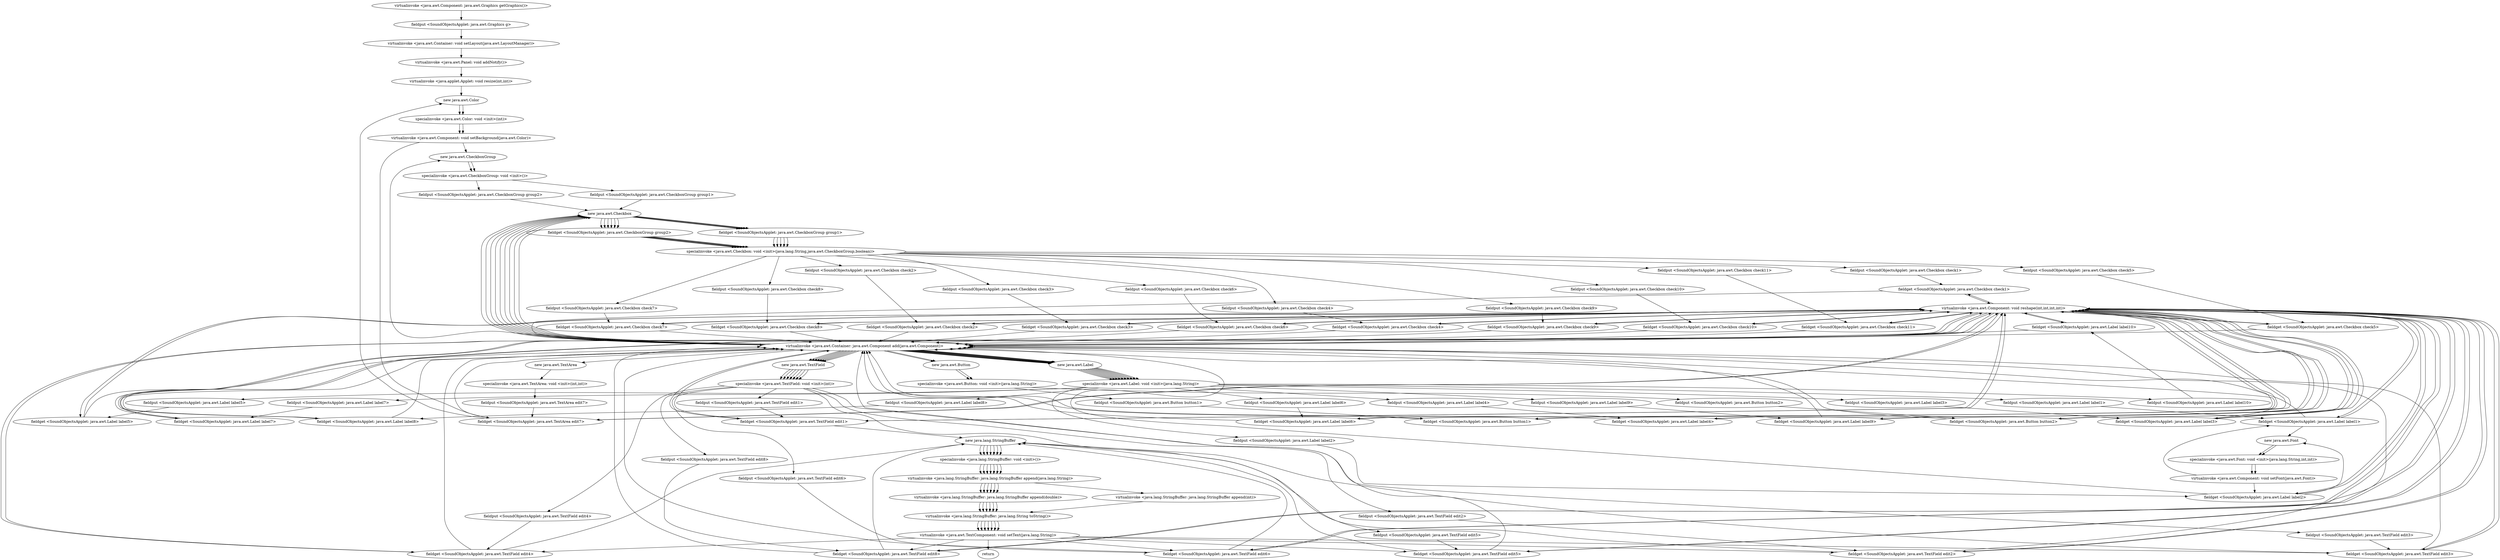 digraph "" {
"virtualinvoke <java.awt.Component: java.awt.Graphics getGraphics()>";
 "virtualinvoke <java.awt.Component: java.awt.Graphics getGraphics()>"->"fieldput <SoundObjectsApplet: java.awt.Graphics g>";
 "fieldput <SoundObjectsApplet: java.awt.Graphics g>"->"virtualinvoke <java.awt.Container: void setLayout(java.awt.LayoutManager)>";
 "virtualinvoke <java.awt.Container: void setLayout(java.awt.LayoutManager)>"->"virtualinvoke <java.awt.Panel: void addNotify()>";
 "virtualinvoke <java.awt.Panel: void addNotify()>"->"virtualinvoke <java.applet.Applet: void resize(int,int)>";
 "virtualinvoke <java.applet.Applet: void resize(int,int)>"->"new java.awt.Color";
 "new java.awt.Color"->"specialinvoke <java.awt.Color: void <init>(int)>";
 "specialinvoke <java.awt.Color: void <init>(int)>"->"virtualinvoke <java.awt.Component: void setBackground(java.awt.Color)>";
 "virtualinvoke <java.awt.Component: void setBackground(java.awt.Color)>"->"new java.awt.CheckboxGroup";
 "new java.awt.CheckboxGroup"->"specialinvoke <java.awt.CheckboxGroup: void <init>()>";
 "specialinvoke <java.awt.CheckboxGroup: void <init>()>"->"fieldput <SoundObjectsApplet: java.awt.CheckboxGroup group1>";
 "fieldput <SoundObjectsApplet: java.awt.CheckboxGroup group1>"->"new java.awt.Checkbox";
 "new java.awt.Checkbox"->"fieldget <SoundObjectsApplet: java.awt.CheckboxGroup group1>";
 "fieldget <SoundObjectsApplet: java.awt.CheckboxGroup group1>"->"specialinvoke <java.awt.Checkbox: void <init>(java.lang.String,java.awt.CheckboxGroup,boolean)>";
 "specialinvoke <java.awt.Checkbox: void <init>(java.lang.String,java.awt.CheckboxGroup,boolean)>"->"fieldput <SoundObjectsApplet: java.awt.Checkbox check1>";
 "fieldput <SoundObjectsApplet: java.awt.Checkbox check1>"->"fieldget <SoundObjectsApplet: java.awt.Checkbox check1>";
 "fieldget <SoundObjectsApplet: java.awt.Checkbox check1>"->"virtualinvoke <java.awt.Component: void reshape(int,int,int,int)>";
 "virtualinvoke <java.awt.Component: void reshape(int,int,int,int)>"->"fieldget <SoundObjectsApplet: java.awt.Checkbox check1>";
 "fieldget <SoundObjectsApplet: java.awt.Checkbox check1>"->"virtualinvoke <java.awt.Container: java.awt.Component add(java.awt.Component)>";
 "virtualinvoke <java.awt.Container: java.awt.Component add(java.awt.Component)>"->"new java.awt.Checkbox";
 "new java.awt.Checkbox"->"fieldget <SoundObjectsApplet: java.awt.CheckboxGroup group1>";
 "fieldget <SoundObjectsApplet: java.awt.CheckboxGroup group1>"->"specialinvoke <java.awt.Checkbox: void <init>(java.lang.String,java.awt.CheckboxGroup,boolean)>";
 "specialinvoke <java.awt.Checkbox: void <init>(java.lang.String,java.awt.CheckboxGroup,boolean)>"->"fieldput <SoundObjectsApplet: java.awt.Checkbox check2>";
 "fieldput <SoundObjectsApplet: java.awt.Checkbox check2>"->"fieldget <SoundObjectsApplet: java.awt.Checkbox check2>";
 "fieldget <SoundObjectsApplet: java.awt.Checkbox check2>"->"virtualinvoke <java.awt.Component: void reshape(int,int,int,int)>";
 "virtualinvoke <java.awt.Component: void reshape(int,int,int,int)>"->"fieldget <SoundObjectsApplet: java.awt.Checkbox check2>";
 "fieldget <SoundObjectsApplet: java.awt.Checkbox check2>"->"virtualinvoke <java.awt.Container: java.awt.Component add(java.awt.Component)>";
 "virtualinvoke <java.awt.Container: java.awt.Component add(java.awt.Component)>"->"new java.awt.Checkbox";
 "new java.awt.Checkbox"->"fieldget <SoundObjectsApplet: java.awt.CheckboxGroup group1>";
 "fieldget <SoundObjectsApplet: java.awt.CheckboxGroup group1>"->"specialinvoke <java.awt.Checkbox: void <init>(java.lang.String,java.awt.CheckboxGroup,boolean)>";
 "specialinvoke <java.awt.Checkbox: void <init>(java.lang.String,java.awt.CheckboxGroup,boolean)>"->"fieldput <SoundObjectsApplet: java.awt.Checkbox check3>";
 "fieldput <SoundObjectsApplet: java.awt.Checkbox check3>"->"fieldget <SoundObjectsApplet: java.awt.Checkbox check3>";
 "fieldget <SoundObjectsApplet: java.awt.Checkbox check3>"->"virtualinvoke <java.awt.Component: void reshape(int,int,int,int)>";
 "virtualinvoke <java.awt.Component: void reshape(int,int,int,int)>"->"fieldget <SoundObjectsApplet: java.awt.Checkbox check3>";
 "fieldget <SoundObjectsApplet: java.awt.Checkbox check3>"->"virtualinvoke <java.awt.Container: java.awt.Component add(java.awt.Component)>";
 "virtualinvoke <java.awt.Container: java.awt.Component add(java.awt.Component)>"->"new java.awt.Checkbox";
 "new java.awt.Checkbox"->"fieldget <SoundObjectsApplet: java.awt.CheckboxGroup group1>";
 "fieldget <SoundObjectsApplet: java.awt.CheckboxGroup group1>"->"specialinvoke <java.awt.Checkbox: void <init>(java.lang.String,java.awt.CheckboxGroup,boolean)>";
 "specialinvoke <java.awt.Checkbox: void <init>(java.lang.String,java.awt.CheckboxGroup,boolean)>"->"fieldput <SoundObjectsApplet: java.awt.Checkbox check4>";
 "fieldput <SoundObjectsApplet: java.awt.Checkbox check4>"->"fieldget <SoundObjectsApplet: java.awt.Checkbox check4>";
 "fieldget <SoundObjectsApplet: java.awt.Checkbox check4>"->"virtualinvoke <java.awt.Component: void reshape(int,int,int,int)>";
 "virtualinvoke <java.awt.Component: void reshape(int,int,int,int)>"->"fieldget <SoundObjectsApplet: java.awt.Checkbox check4>";
 "fieldget <SoundObjectsApplet: java.awt.Checkbox check4>"->"virtualinvoke <java.awt.Container: java.awt.Component add(java.awt.Component)>";
 "virtualinvoke <java.awt.Container: java.awt.Component add(java.awt.Component)>"->"new java.awt.Label";
 "new java.awt.Label"->"specialinvoke <java.awt.Label: void <init>(java.lang.String)>";
 "specialinvoke <java.awt.Label: void <init>(java.lang.String)>"->"fieldput <SoundObjectsApplet: java.awt.Label label1>";
 "fieldput <SoundObjectsApplet: java.awt.Label label1>"->"fieldget <SoundObjectsApplet: java.awt.Label label1>";
 "fieldget <SoundObjectsApplet: java.awt.Label label1>"->"virtualinvoke <java.awt.Component: void reshape(int,int,int,int)>";
 "virtualinvoke <java.awt.Component: void reshape(int,int,int,int)>"->"fieldget <SoundObjectsApplet: java.awt.Label label1>";
 "fieldget <SoundObjectsApplet: java.awt.Label label1>"->"new java.awt.Font";
 "new java.awt.Font"->"specialinvoke <java.awt.Font: void <init>(java.lang.String,int,int)>";
 "specialinvoke <java.awt.Font: void <init>(java.lang.String,int,int)>"->"virtualinvoke <java.awt.Component: void setFont(java.awt.Font)>";
 "virtualinvoke <java.awt.Component: void setFont(java.awt.Font)>"->"fieldget <SoundObjectsApplet: java.awt.Label label1>";
 "fieldget <SoundObjectsApplet: java.awt.Label label1>"->"virtualinvoke <java.awt.Container: java.awt.Component add(java.awt.Component)>";
 "virtualinvoke <java.awt.Container: java.awt.Component add(java.awt.Component)>"->"new java.awt.CheckboxGroup";
 "new java.awt.CheckboxGroup"->"specialinvoke <java.awt.CheckboxGroup: void <init>()>";
 "specialinvoke <java.awt.CheckboxGroup: void <init>()>"->"fieldput <SoundObjectsApplet: java.awt.CheckboxGroup group2>";
 "fieldput <SoundObjectsApplet: java.awt.CheckboxGroup group2>"->"new java.awt.Checkbox";
 "new java.awt.Checkbox"->"fieldget <SoundObjectsApplet: java.awt.CheckboxGroup group2>";
 "fieldget <SoundObjectsApplet: java.awt.CheckboxGroup group2>"->"specialinvoke <java.awt.Checkbox: void <init>(java.lang.String,java.awt.CheckboxGroup,boolean)>";
 "specialinvoke <java.awt.Checkbox: void <init>(java.lang.String,java.awt.CheckboxGroup,boolean)>"->"fieldput <SoundObjectsApplet: java.awt.Checkbox check6>";
 "fieldput <SoundObjectsApplet: java.awt.Checkbox check6>"->"fieldget <SoundObjectsApplet: java.awt.Checkbox check6>";
 "fieldget <SoundObjectsApplet: java.awt.Checkbox check6>"->"virtualinvoke <java.awt.Component: void reshape(int,int,int,int)>";
 "virtualinvoke <java.awt.Component: void reshape(int,int,int,int)>"->"fieldget <SoundObjectsApplet: java.awt.Checkbox check6>";
 "fieldget <SoundObjectsApplet: java.awt.Checkbox check6>"->"virtualinvoke <java.awt.Container: java.awt.Component add(java.awt.Component)>";
 "virtualinvoke <java.awt.Container: java.awt.Component add(java.awt.Component)>"->"new java.awt.Checkbox";
 "new java.awt.Checkbox"->"fieldget <SoundObjectsApplet: java.awt.CheckboxGroup group2>";
 "fieldget <SoundObjectsApplet: java.awt.CheckboxGroup group2>"->"specialinvoke <java.awt.Checkbox: void <init>(java.lang.String,java.awt.CheckboxGroup,boolean)>";
 "specialinvoke <java.awt.Checkbox: void <init>(java.lang.String,java.awt.CheckboxGroup,boolean)>"->"fieldput <SoundObjectsApplet: java.awt.Checkbox check7>";
 "fieldput <SoundObjectsApplet: java.awt.Checkbox check7>"->"fieldget <SoundObjectsApplet: java.awt.Checkbox check7>";
 "fieldget <SoundObjectsApplet: java.awt.Checkbox check7>"->"virtualinvoke <java.awt.Component: void reshape(int,int,int,int)>";
 "virtualinvoke <java.awt.Component: void reshape(int,int,int,int)>"->"fieldget <SoundObjectsApplet: java.awt.Checkbox check7>";
 "fieldget <SoundObjectsApplet: java.awt.Checkbox check7>"->"virtualinvoke <java.awt.Container: java.awt.Component add(java.awt.Component)>";
 "virtualinvoke <java.awt.Container: java.awt.Component add(java.awt.Component)>"->"new java.awt.Label";
 "new java.awt.Label"->"specialinvoke <java.awt.Label: void <init>(java.lang.String)>";
 "specialinvoke <java.awt.Label: void <init>(java.lang.String)>"->"fieldput <SoundObjectsApplet: java.awt.Label label2>";
 "fieldput <SoundObjectsApplet: java.awt.Label label2>"->"fieldget <SoundObjectsApplet: java.awt.Label label2>";
 "fieldget <SoundObjectsApplet: java.awt.Label label2>"->"virtualinvoke <java.awt.Component: void reshape(int,int,int,int)>";
 "virtualinvoke <java.awt.Component: void reshape(int,int,int,int)>"->"fieldget <SoundObjectsApplet: java.awt.Label label2>";
 "fieldget <SoundObjectsApplet: java.awt.Label label2>"->"new java.awt.Font";
 "new java.awt.Font"->"specialinvoke <java.awt.Font: void <init>(java.lang.String,int,int)>";
 "specialinvoke <java.awt.Font: void <init>(java.lang.String,int,int)>"->"virtualinvoke <java.awt.Component: void setFont(java.awt.Font)>";
 "virtualinvoke <java.awt.Component: void setFont(java.awt.Font)>"->"fieldget <SoundObjectsApplet: java.awt.Label label2>";
 "fieldget <SoundObjectsApplet: java.awt.Label label2>"->"virtualinvoke <java.awt.Container: java.awt.Component add(java.awt.Component)>";
 "virtualinvoke <java.awt.Container: java.awt.Component add(java.awt.Component)>"->"new java.awt.Button";
 "new java.awt.Button"->"specialinvoke <java.awt.Button: void <init>(java.lang.String)>";
 "specialinvoke <java.awt.Button: void <init>(java.lang.String)>"->"fieldput <SoundObjectsApplet: java.awt.Button button1>";
 "fieldput <SoundObjectsApplet: java.awt.Button button1>"->"fieldget <SoundObjectsApplet: java.awt.Button button1>";
 "fieldget <SoundObjectsApplet: java.awt.Button button1>"->"virtualinvoke <java.awt.Component: void reshape(int,int,int,int)>";
 "virtualinvoke <java.awt.Component: void reshape(int,int,int,int)>"->"fieldget <SoundObjectsApplet: java.awt.Button button1>";
 "fieldget <SoundObjectsApplet: java.awt.Button button1>"->"virtualinvoke <java.awt.Container: java.awt.Component add(java.awt.Component)>";
 "virtualinvoke <java.awt.Container: java.awt.Component add(java.awt.Component)>"->"new java.awt.Button";
 "new java.awt.Button"->"specialinvoke <java.awt.Button: void <init>(java.lang.String)>";
 "specialinvoke <java.awt.Button: void <init>(java.lang.String)>"->"fieldput <SoundObjectsApplet: java.awt.Button button2>";
 "fieldput <SoundObjectsApplet: java.awt.Button button2>"->"fieldget <SoundObjectsApplet: java.awt.Button button2>";
 "fieldget <SoundObjectsApplet: java.awt.Button button2>"->"virtualinvoke <java.awt.Component: void reshape(int,int,int,int)>";
 "virtualinvoke <java.awt.Component: void reshape(int,int,int,int)>"->"fieldget <SoundObjectsApplet: java.awt.Button button2>";
 "fieldget <SoundObjectsApplet: java.awt.Button button2>"->"virtualinvoke <java.awt.Container: java.awt.Component add(java.awt.Component)>";
 "virtualinvoke <java.awt.Container: java.awt.Component add(java.awt.Component)>"->"new java.awt.TextField";
 "new java.awt.TextField"->"specialinvoke <java.awt.TextField: void <init>(int)>";
 "specialinvoke <java.awt.TextField: void <init>(int)>"->"fieldput <SoundObjectsApplet: java.awt.TextField edit2>";
 "fieldput <SoundObjectsApplet: java.awt.TextField edit2>"->"fieldget <SoundObjectsApplet: java.awt.TextField edit2>";
 "fieldget <SoundObjectsApplet: java.awt.TextField edit2>"->"virtualinvoke <java.awt.Component: void reshape(int,int,int,int)>";
 "virtualinvoke <java.awt.Component: void reshape(int,int,int,int)>"->"fieldget <SoundObjectsApplet: java.awt.TextField edit2>";
 "fieldget <SoundObjectsApplet: java.awt.TextField edit2>"->"virtualinvoke <java.awt.Container: java.awt.Component add(java.awt.Component)>";
 "virtualinvoke <java.awt.Container: java.awt.Component add(java.awt.Component)>"->"new java.awt.TextField";
 "new java.awt.TextField"->"specialinvoke <java.awt.TextField: void <init>(int)>";
 "specialinvoke <java.awt.TextField: void <init>(int)>"->"fieldput <SoundObjectsApplet: java.awt.TextField edit3>";
 "fieldput <SoundObjectsApplet: java.awt.TextField edit3>"->"fieldget <SoundObjectsApplet: java.awt.TextField edit3>";
 "fieldget <SoundObjectsApplet: java.awt.TextField edit3>"->"virtualinvoke <java.awt.Component: void reshape(int,int,int,int)>";
 "virtualinvoke <java.awt.Component: void reshape(int,int,int,int)>"->"fieldget <SoundObjectsApplet: java.awt.TextField edit3>";
 "fieldget <SoundObjectsApplet: java.awt.TextField edit3>"->"virtualinvoke <java.awt.Container: java.awt.Component add(java.awt.Component)>";
 "virtualinvoke <java.awt.Container: java.awt.Component add(java.awt.Component)>"->"new java.awt.Label";
 "new java.awt.Label"->"specialinvoke <java.awt.Label: void <init>(java.lang.String)>";
 "specialinvoke <java.awt.Label: void <init>(java.lang.String)>"->"fieldput <SoundObjectsApplet: java.awt.Label label4>";
 "fieldput <SoundObjectsApplet: java.awt.Label label4>"->"fieldget <SoundObjectsApplet: java.awt.Label label4>";
 "fieldget <SoundObjectsApplet: java.awt.Label label4>"->"virtualinvoke <java.awt.Component: void reshape(int,int,int,int)>";
 "virtualinvoke <java.awt.Component: void reshape(int,int,int,int)>"->"fieldget <SoundObjectsApplet: java.awt.Label label4>";
 "fieldget <SoundObjectsApplet: java.awt.Label label4>"->"virtualinvoke <java.awt.Container: java.awt.Component add(java.awt.Component)>";
 "virtualinvoke <java.awt.Container: java.awt.Component add(java.awt.Component)>"->"new java.awt.Label";
 "new java.awt.Label"->"specialinvoke <java.awt.Label: void <init>(java.lang.String)>";
 "specialinvoke <java.awt.Label: void <init>(java.lang.String)>"->"fieldput <SoundObjectsApplet: java.awt.Label label5>";
 "fieldput <SoundObjectsApplet: java.awt.Label label5>"->"fieldget <SoundObjectsApplet: java.awt.Label label5>";
 "fieldget <SoundObjectsApplet: java.awt.Label label5>"->"virtualinvoke <java.awt.Component: void reshape(int,int,int,int)>";
 "virtualinvoke <java.awt.Component: void reshape(int,int,int,int)>"->"fieldget <SoundObjectsApplet: java.awt.Label label5>";
 "fieldget <SoundObjectsApplet: java.awt.Label label5>"->"virtualinvoke <java.awt.Container: java.awt.Component add(java.awt.Component)>";
 "virtualinvoke <java.awt.Container: java.awt.Component add(java.awt.Component)>"->"new java.awt.Label";
 "new java.awt.Label"->"specialinvoke <java.awt.Label: void <init>(java.lang.String)>";
 "specialinvoke <java.awt.Label: void <init>(java.lang.String)>"->"fieldput <SoundObjectsApplet: java.awt.Label label7>";
 "fieldput <SoundObjectsApplet: java.awt.Label label7>"->"fieldget <SoundObjectsApplet: java.awt.Label label7>";
 "fieldget <SoundObjectsApplet: java.awt.Label label7>"->"virtualinvoke <java.awt.Component: void reshape(int,int,int,int)>";
 "virtualinvoke <java.awt.Component: void reshape(int,int,int,int)>"->"fieldget <SoundObjectsApplet: java.awt.Label label7>";
 "fieldget <SoundObjectsApplet: java.awt.Label label7>"->"virtualinvoke <java.awt.Container: java.awt.Component add(java.awt.Component)>";
 "virtualinvoke <java.awt.Container: java.awt.Component add(java.awt.Component)>"->"new java.awt.Label";
 "new java.awt.Label"->"specialinvoke <java.awt.Label: void <init>(java.lang.String)>";
 "specialinvoke <java.awt.Label: void <init>(java.lang.String)>"->"fieldput <SoundObjectsApplet: java.awt.Label label8>";
 "fieldput <SoundObjectsApplet: java.awt.Label label8>"->"fieldget <SoundObjectsApplet: java.awt.Label label8>";
 "fieldget <SoundObjectsApplet: java.awt.Label label8>"->"virtualinvoke <java.awt.Component: void reshape(int,int,int,int)>";
 "virtualinvoke <java.awt.Component: void reshape(int,int,int,int)>"->"fieldget <SoundObjectsApplet: java.awt.Label label8>";
 "fieldget <SoundObjectsApplet: java.awt.Label label8>"->"virtualinvoke <java.awt.Container: java.awt.Component add(java.awt.Component)>";
 "virtualinvoke <java.awt.Container: java.awt.Component add(java.awt.Component)>"->"new java.awt.TextArea";
 "new java.awt.TextArea"->"specialinvoke <java.awt.TextArea: void <init>(int,int)>";
 "specialinvoke <java.awt.TextArea: void <init>(int,int)>"->"fieldput <SoundObjectsApplet: java.awt.TextArea edit7>";
 "fieldput <SoundObjectsApplet: java.awt.TextArea edit7>"->"fieldget <SoundObjectsApplet: java.awt.TextArea edit7>";
 "fieldget <SoundObjectsApplet: java.awt.TextArea edit7>"->"virtualinvoke <java.awt.Component: void reshape(int,int,int,int)>";
 "virtualinvoke <java.awt.Component: void reshape(int,int,int,int)>"->"fieldget <SoundObjectsApplet: java.awt.TextArea edit7>";
 "fieldget <SoundObjectsApplet: java.awt.TextArea edit7>"->"new java.awt.Color";
 "new java.awt.Color"->"specialinvoke <java.awt.Color: void <init>(int)>";
 "specialinvoke <java.awt.Color: void <init>(int)>"->"virtualinvoke <java.awt.Component: void setBackground(java.awt.Color)>";
 "virtualinvoke <java.awt.Component: void setBackground(java.awt.Color)>"->"fieldget <SoundObjectsApplet: java.awt.TextArea edit7>";
 "fieldget <SoundObjectsApplet: java.awt.TextArea edit7>"->"virtualinvoke <java.awt.Container: java.awt.Component add(java.awt.Component)>";
 "virtualinvoke <java.awt.Container: java.awt.Component add(java.awt.Component)>"->"new java.awt.Checkbox";
 "new java.awt.Checkbox"->"fieldget <SoundObjectsApplet: java.awt.CheckboxGroup group2>";
 "fieldget <SoundObjectsApplet: java.awt.CheckboxGroup group2>"->"specialinvoke <java.awt.Checkbox: void <init>(java.lang.String,java.awt.CheckboxGroup,boolean)>";
 "specialinvoke <java.awt.Checkbox: void <init>(java.lang.String,java.awt.CheckboxGroup,boolean)>"->"fieldput <SoundObjectsApplet: java.awt.Checkbox check8>";
 "fieldput <SoundObjectsApplet: java.awt.Checkbox check8>"->"fieldget <SoundObjectsApplet: java.awt.Checkbox check8>";
 "fieldget <SoundObjectsApplet: java.awt.Checkbox check8>"->"virtualinvoke <java.awt.Component: void reshape(int,int,int,int)>";
 "virtualinvoke <java.awt.Component: void reshape(int,int,int,int)>"->"fieldget <SoundObjectsApplet: java.awt.Checkbox check8>";
 "fieldget <SoundObjectsApplet: java.awt.Checkbox check8>"->"virtualinvoke <java.awt.Container: java.awt.Component add(java.awt.Component)>";
 "virtualinvoke <java.awt.Container: java.awt.Component add(java.awt.Component)>"->"new java.awt.Checkbox";
 "new java.awt.Checkbox"->"fieldget <SoundObjectsApplet: java.awt.CheckboxGroup group2>";
 "fieldget <SoundObjectsApplet: java.awt.CheckboxGroup group2>"->"specialinvoke <java.awt.Checkbox: void <init>(java.lang.String,java.awt.CheckboxGroup,boolean)>";
 "specialinvoke <java.awt.Checkbox: void <init>(java.lang.String,java.awt.CheckboxGroup,boolean)>"->"fieldput <SoundObjectsApplet: java.awt.Checkbox check9>";
 "fieldput <SoundObjectsApplet: java.awt.Checkbox check9>"->"fieldget <SoundObjectsApplet: java.awt.Checkbox check9>";
 "fieldget <SoundObjectsApplet: java.awt.Checkbox check9>"->"virtualinvoke <java.awt.Component: void reshape(int,int,int,int)>";
 "virtualinvoke <java.awt.Component: void reshape(int,int,int,int)>"->"fieldget <SoundObjectsApplet: java.awt.Checkbox check9>";
 "fieldget <SoundObjectsApplet: java.awt.Checkbox check9>"->"virtualinvoke <java.awt.Container: java.awt.Component add(java.awt.Component)>";
 "virtualinvoke <java.awt.Container: java.awt.Component add(java.awt.Component)>"->"new java.awt.Checkbox";
 "new java.awt.Checkbox"->"fieldget <SoundObjectsApplet: java.awt.CheckboxGroup group1>";
 "fieldget <SoundObjectsApplet: java.awt.CheckboxGroup group1>"->"specialinvoke <java.awt.Checkbox: void <init>(java.lang.String,java.awt.CheckboxGroup,boolean)>";
 "specialinvoke <java.awt.Checkbox: void <init>(java.lang.String,java.awt.CheckboxGroup,boolean)>"->"fieldput <SoundObjectsApplet: java.awt.Checkbox check10>";
 "fieldput <SoundObjectsApplet: java.awt.Checkbox check10>"->"fieldget <SoundObjectsApplet: java.awt.Checkbox check10>";
 "fieldget <SoundObjectsApplet: java.awt.Checkbox check10>"->"virtualinvoke <java.awt.Component: void reshape(int,int,int,int)>";
 "virtualinvoke <java.awt.Component: void reshape(int,int,int,int)>"->"fieldget <SoundObjectsApplet: java.awt.Checkbox check10>";
 "fieldget <SoundObjectsApplet: java.awt.Checkbox check10>"->"virtualinvoke <java.awt.Container: java.awt.Component add(java.awt.Component)>";
 "virtualinvoke <java.awt.Container: java.awt.Component add(java.awt.Component)>"->"new java.awt.Checkbox";
 "new java.awt.Checkbox"->"fieldget <SoundObjectsApplet: java.awt.CheckboxGroup group2>";
 "fieldget <SoundObjectsApplet: java.awt.CheckboxGroup group2>"->"specialinvoke <java.awt.Checkbox: void <init>(java.lang.String,java.awt.CheckboxGroup,boolean)>";
 "specialinvoke <java.awt.Checkbox: void <init>(java.lang.String,java.awt.CheckboxGroup,boolean)>"->"fieldput <SoundObjectsApplet: java.awt.Checkbox check11>";
 "fieldput <SoundObjectsApplet: java.awt.Checkbox check11>"->"fieldget <SoundObjectsApplet: java.awt.Checkbox check11>";
 "fieldget <SoundObjectsApplet: java.awt.Checkbox check11>"->"virtualinvoke <java.awt.Component: void reshape(int,int,int,int)>";
 "virtualinvoke <java.awt.Component: void reshape(int,int,int,int)>"->"fieldget <SoundObjectsApplet: java.awt.Checkbox check11>";
 "fieldget <SoundObjectsApplet: java.awt.Checkbox check11>"->"virtualinvoke <java.awt.Container: java.awt.Component add(java.awt.Component)>";
 "virtualinvoke <java.awt.Container: java.awt.Component add(java.awt.Component)>"->"new java.awt.Checkbox";
 "new java.awt.Checkbox"->"fieldget <SoundObjectsApplet: java.awt.CheckboxGroup group2>";
 "fieldget <SoundObjectsApplet: java.awt.CheckboxGroup group2>"->"specialinvoke <java.awt.Checkbox: void <init>(java.lang.String,java.awt.CheckboxGroup,boolean)>";
 "specialinvoke <java.awt.Checkbox: void <init>(java.lang.String,java.awt.CheckboxGroup,boolean)>"->"fieldput <SoundObjectsApplet: java.awt.Checkbox check5>";
 "fieldput <SoundObjectsApplet: java.awt.Checkbox check5>"->"fieldget <SoundObjectsApplet: java.awt.Checkbox check5>";
 "fieldget <SoundObjectsApplet: java.awt.Checkbox check5>"->"virtualinvoke <java.awt.Component: void reshape(int,int,int,int)>";
 "virtualinvoke <java.awt.Component: void reshape(int,int,int,int)>"->"fieldget <SoundObjectsApplet: java.awt.Checkbox check5>";
 "fieldget <SoundObjectsApplet: java.awt.Checkbox check5>"->"virtualinvoke <java.awt.Container: java.awt.Component add(java.awt.Component)>";
 "virtualinvoke <java.awt.Container: java.awt.Component add(java.awt.Component)>"->"new java.awt.TextField";
 "new java.awt.TextField"->"specialinvoke <java.awt.TextField: void <init>(int)>";
 "specialinvoke <java.awt.TextField: void <init>(int)>"->"fieldput <SoundObjectsApplet: java.awt.TextField edit8>";
 "fieldput <SoundObjectsApplet: java.awt.TextField edit8>"->"fieldget <SoundObjectsApplet: java.awt.TextField edit8>";
 "fieldget <SoundObjectsApplet: java.awt.TextField edit8>"->"virtualinvoke <java.awt.Component: void reshape(int,int,int,int)>";
 "virtualinvoke <java.awt.Component: void reshape(int,int,int,int)>"->"fieldget <SoundObjectsApplet: java.awt.TextField edit8>";
 "fieldget <SoundObjectsApplet: java.awt.TextField edit8>"->"virtualinvoke <java.awt.Container: java.awt.Component add(java.awt.Component)>";
 "virtualinvoke <java.awt.Container: java.awt.Component add(java.awt.Component)>"->"new java.awt.TextField";
 "new java.awt.TextField"->"specialinvoke <java.awt.TextField: void <init>(int)>";
 "specialinvoke <java.awt.TextField: void <init>(int)>"->"fieldput <SoundObjectsApplet: java.awt.TextField edit6>";
 "fieldput <SoundObjectsApplet: java.awt.TextField edit6>"->"fieldget <SoundObjectsApplet: java.awt.TextField edit6>";
 "fieldget <SoundObjectsApplet: java.awt.TextField edit6>"->"virtualinvoke <java.awt.Component: void reshape(int,int,int,int)>";
 "virtualinvoke <java.awt.Component: void reshape(int,int,int,int)>"->"fieldget <SoundObjectsApplet: java.awt.TextField edit6>";
 "fieldget <SoundObjectsApplet: java.awt.TextField edit6>"->"virtualinvoke <java.awt.Container: java.awt.Component add(java.awt.Component)>";
 "virtualinvoke <java.awt.Container: java.awt.Component add(java.awt.Component)>"->"new java.awt.Label";
 "new java.awt.Label"->"specialinvoke <java.awt.Label: void <init>(java.lang.String)>";
 "specialinvoke <java.awt.Label: void <init>(java.lang.String)>"->"fieldput <SoundObjectsApplet: java.awt.Label label3>";
 "fieldput <SoundObjectsApplet: java.awt.Label label3>"->"fieldget <SoundObjectsApplet: java.awt.Label label3>";
 "fieldget <SoundObjectsApplet: java.awt.Label label3>"->"virtualinvoke <java.awt.Component: void reshape(int,int,int,int)>";
 "virtualinvoke <java.awt.Component: void reshape(int,int,int,int)>"->"fieldget <SoundObjectsApplet: java.awt.Label label3>";
 "fieldget <SoundObjectsApplet: java.awt.Label label3>"->"virtualinvoke <java.awt.Container: java.awt.Component add(java.awt.Component)>";
 "virtualinvoke <java.awt.Container: java.awt.Component add(java.awt.Component)>"->"new java.awt.TextField";
 "new java.awt.TextField"->"specialinvoke <java.awt.TextField: void <init>(int)>";
 "specialinvoke <java.awt.TextField: void <init>(int)>"->"fieldput <SoundObjectsApplet: java.awt.TextField edit1>";
 "fieldput <SoundObjectsApplet: java.awt.TextField edit1>"->"fieldget <SoundObjectsApplet: java.awt.TextField edit1>";
 "fieldget <SoundObjectsApplet: java.awt.TextField edit1>"->"virtualinvoke <java.awt.Component: void reshape(int,int,int,int)>";
 "virtualinvoke <java.awt.Component: void reshape(int,int,int,int)>"->"fieldget <SoundObjectsApplet: java.awt.TextField edit1>";
 "fieldget <SoundObjectsApplet: java.awt.TextField edit1>"->"virtualinvoke <java.awt.Container: java.awt.Component add(java.awt.Component)>";
 "virtualinvoke <java.awt.Container: java.awt.Component add(java.awt.Component)>"->"new java.awt.TextField";
 "new java.awt.TextField"->"specialinvoke <java.awt.TextField: void <init>(int)>";
 "specialinvoke <java.awt.TextField: void <init>(int)>"->"fieldput <SoundObjectsApplet: java.awt.TextField edit4>";
 "fieldput <SoundObjectsApplet: java.awt.TextField edit4>"->"fieldget <SoundObjectsApplet: java.awt.TextField edit4>";
 "fieldget <SoundObjectsApplet: java.awt.TextField edit4>"->"virtualinvoke <java.awt.Component: void reshape(int,int,int,int)>";
 "virtualinvoke <java.awt.Component: void reshape(int,int,int,int)>"->"fieldget <SoundObjectsApplet: java.awt.TextField edit4>";
 "fieldget <SoundObjectsApplet: java.awt.TextField edit4>"->"virtualinvoke <java.awt.Container: java.awt.Component add(java.awt.Component)>";
 "virtualinvoke <java.awt.Container: java.awt.Component add(java.awt.Component)>"->"new java.awt.Label";
 "new java.awt.Label"->"specialinvoke <java.awt.Label: void <init>(java.lang.String)>";
 "specialinvoke <java.awt.Label: void <init>(java.lang.String)>"->"fieldput <SoundObjectsApplet: java.awt.Label label6>";
 "fieldput <SoundObjectsApplet: java.awt.Label label6>"->"fieldget <SoundObjectsApplet: java.awt.Label label6>";
 "fieldget <SoundObjectsApplet: java.awt.Label label6>"->"virtualinvoke <java.awt.Component: void reshape(int,int,int,int)>";
 "virtualinvoke <java.awt.Component: void reshape(int,int,int,int)>"->"fieldget <SoundObjectsApplet: java.awt.Label label6>";
 "fieldget <SoundObjectsApplet: java.awt.Label label6>"->"virtualinvoke <java.awt.Container: java.awt.Component add(java.awt.Component)>";
 "virtualinvoke <java.awt.Container: java.awt.Component add(java.awt.Component)>"->"new java.awt.TextField";
 "new java.awt.TextField"->"specialinvoke <java.awt.TextField: void <init>(int)>";
 "specialinvoke <java.awt.TextField: void <init>(int)>"->"fieldput <SoundObjectsApplet: java.awt.TextField edit5>";
 "fieldput <SoundObjectsApplet: java.awt.TextField edit5>"->"fieldget <SoundObjectsApplet: java.awt.TextField edit5>";
 "fieldget <SoundObjectsApplet: java.awt.TextField edit5>"->"virtualinvoke <java.awt.Component: void reshape(int,int,int,int)>";
 "virtualinvoke <java.awt.Component: void reshape(int,int,int,int)>"->"fieldget <SoundObjectsApplet: java.awt.TextField edit5>";
 "fieldget <SoundObjectsApplet: java.awt.TextField edit5>"->"virtualinvoke <java.awt.Container: java.awt.Component add(java.awt.Component)>";
 "virtualinvoke <java.awt.Container: java.awt.Component add(java.awt.Component)>"->"new java.awt.Label";
 "new java.awt.Label"->"specialinvoke <java.awt.Label: void <init>(java.lang.String)>";
 "specialinvoke <java.awt.Label: void <init>(java.lang.String)>"->"fieldput <SoundObjectsApplet: java.awt.Label label9>";
 "fieldput <SoundObjectsApplet: java.awt.Label label9>"->"fieldget <SoundObjectsApplet: java.awt.Label label9>";
 "fieldget <SoundObjectsApplet: java.awt.Label label9>"->"virtualinvoke <java.awt.Component: void reshape(int,int,int,int)>";
 "virtualinvoke <java.awt.Component: void reshape(int,int,int,int)>"->"fieldget <SoundObjectsApplet: java.awt.Label label9>";
 "fieldget <SoundObjectsApplet: java.awt.Label label9>"->"virtualinvoke <java.awt.Container: java.awt.Component add(java.awt.Component)>";
 "virtualinvoke <java.awt.Container: java.awt.Component add(java.awt.Component)>"->"virtualinvoke <java.awt.Container: java.awt.Component add(java.awt.Component)>";
 "virtualinvoke <java.awt.Container: java.awt.Component add(java.awt.Component)>"->"new java.awt.Label";
 "new java.awt.Label"->"specialinvoke <java.awt.Label: void <init>(java.lang.String)>";
 "specialinvoke <java.awt.Label: void <init>(java.lang.String)>"->"fieldput <SoundObjectsApplet: java.awt.Label label10>";
 "fieldput <SoundObjectsApplet: java.awt.Label label10>"->"fieldget <SoundObjectsApplet: java.awt.Label label10>";
 "fieldget <SoundObjectsApplet: java.awt.Label label10>"->"virtualinvoke <java.awt.Component: void reshape(int,int,int,int)>";
 "virtualinvoke <java.awt.Component: void reshape(int,int,int,int)>"->"fieldget <SoundObjectsApplet: java.awt.Label label10>";
 "fieldget <SoundObjectsApplet: java.awt.Label label10>"->"virtualinvoke <java.awt.Container: java.awt.Component add(java.awt.Component)>";
 "virtualinvoke <java.awt.Container: java.awt.Component add(java.awt.Component)>"->"fieldget <SoundObjectsApplet: java.awt.TextField edit1>";
 "fieldget <SoundObjectsApplet: java.awt.TextField edit1>"->"new java.lang.StringBuffer";
 "new java.lang.StringBuffer"->"specialinvoke <java.lang.StringBuffer: void <init>()>";
 "specialinvoke <java.lang.StringBuffer: void <init>()>"->"virtualinvoke <java.lang.StringBuffer: java.lang.StringBuffer append(java.lang.String)>";
 "virtualinvoke <java.lang.StringBuffer: java.lang.StringBuffer append(java.lang.String)>"->"virtualinvoke <java.lang.StringBuffer: java.lang.StringBuffer append(double)>";
 "virtualinvoke <java.lang.StringBuffer: java.lang.StringBuffer append(double)>"->"virtualinvoke <java.lang.StringBuffer: java.lang.String toString()>";
 "virtualinvoke <java.lang.StringBuffer: java.lang.String toString()>"->"virtualinvoke <java.awt.TextComponent: void setText(java.lang.String)>";
 "virtualinvoke <java.awt.TextComponent: void setText(java.lang.String)>"->"fieldget <SoundObjectsApplet: java.awt.TextField edit2>";
 "fieldget <SoundObjectsApplet: java.awt.TextField edit2>"->"new java.lang.StringBuffer";
 "new java.lang.StringBuffer"->"specialinvoke <java.lang.StringBuffer: void <init>()>";
 "specialinvoke <java.lang.StringBuffer: void <init>()>"->"virtualinvoke <java.lang.StringBuffer: java.lang.StringBuffer append(java.lang.String)>";
 "virtualinvoke <java.lang.StringBuffer: java.lang.StringBuffer append(java.lang.String)>"->"virtualinvoke <java.lang.StringBuffer: java.lang.StringBuffer append(double)>";
 "virtualinvoke <java.lang.StringBuffer: java.lang.StringBuffer append(double)>"->"virtualinvoke <java.lang.StringBuffer: java.lang.String toString()>";
 "virtualinvoke <java.lang.StringBuffer: java.lang.String toString()>"->"virtualinvoke <java.awt.TextComponent: void setText(java.lang.String)>";
 "virtualinvoke <java.awt.TextComponent: void setText(java.lang.String)>"->"fieldget <SoundObjectsApplet: java.awt.TextField edit3>";
 "fieldget <SoundObjectsApplet: java.awt.TextField edit3>"->"new java.lang.StringBuffer";
 "new java.lang.StringBuffer"->"specialinvoke <java.lang.StringBuffer: void <init>()>";
 "specialinvoke <java.lang.StringBuffer: void <init>()>"->"virtualinvoke <java.lang.StringBuffer: java.lang.StringBuffer append(java.lang.String)>";
 "virtualinvoke <java.lang.StringBuffer: java.lang.StringBuffer append(java.lang.String)>"->"virtualinvoke <java.lang.StringBuffer: java.lang.StringBuffer append(int)>";
 "virtualinvoke <java.lang.StringBuffer: java.lang.StringBuffer append(int)>"->"virtualinvoke <java.lang.StringBuffer: java.lang.String toString()>";
 "virtualinvoke <java.lang.StringBuffer: java.lang.String toString()>"->"virtualinvoke <java.awt.TextComponent: void setText(java.lang.String)>";
 "virtualinvoke <java.awt.TextComponent: void setText(java.lang.String)>"->"fieldget <SoundObjectsApplet: java.awt.TextField edit4>";
 "fieldget <SoundObjectsApplet: java.awt.TextField edit4>"->"new java.lang.StringBuffer";
 "new java.lang.StringBuffer"->"specialinvoke <java.lang.StringBuffer: void <init>()>";
 "specialinvoke <java.lang.StringBuffer: void <init>()>"->"virtualinvoke <java.lang.StringBuffer: java.lang.StringBuffer append(java.lang.String)>";
 "virtualinvoke <java.lang.StringBuffer: java.lang.StringBuffer append(java.lang.String)>"->"virtualinvoke <java.lang.StringBuffer: java.lang.StringBuffer append(double)>";
 "virtualinvoke <java.lang.StringBuffer: java.lang.StringBuffer append(double)>"->"virtualinvoke <java.lang.StringBuffer: java.lang.String toString()>";
 "virtualinvoke <java.lang.StringBuffer: java.lang.String toString()>"->"virtualinvoke <java.awt.TextComponent: void setText(java.lang.String)>";
 "virtualinvoke <java.awt.TextComponent: void setText(java.lang.String)>"->"fieldget <SoundObjectsApplet: java.awt.TextField edit5>";
 "fieldget <SoundObjectsApplet: java.awt.TextField edit5>"->"new java.lang.StringBuffer";
 "new java.lang.StringBuffer"->"specialinvoke <java.lang.StringBuffer: void <init>()>";
 "specialinvoke <java.lang.StringBuffer: void <init>()>"->"virtualinvoke <java.lang.StringBuffer: java.lang.StringBuffer append(java.lang.String)>";
 "virtualinvoke <java.lang.StringBuffer: java.lang.StringBuffer append(java.lang.String)>"->"virtualinvoke <java.lang.StringBuffer: java.lang.StringBuffer append(double)>";
 "virtualinvoke <java.lang.StringBuffer: java.lang.StringBuffer append(double)>"->"virtualinvoke <java.lang.StringBuffer: java.lang.String toString()>";
 "virtualinvoke <java.lang.StringBuffer: java.lang.String toString()>"->"virtualinvoke <java.awt.TextComponent: void setText(java.lang.String)>";
 "virtualinvoke <java.awt.TextComponent: void setText(java.lang.String)>"->"fieldget <SoundObjectsApplet: java.awt.TextField edit6>";
 "fieldget <SoundObjectsApplet: java.awt.TextField edit6>"->"new java.lang.StringBuffer";
 "new java.lang.StringBuffer"->"specialinvoke <java.lang.StringBuffer: void <init>()>";
 "specialinvoke <java.lang.StringBuffer: void <init>()>"->"virtualinvoke <java.lang.StringBuffer: java.lang.StringBuffer append(java.lang.String)>";
 "virtualinvoke <java.lang.StringBuffer: java.lang.StringBuffer append(java.lang.String)>"->"virtualinvoke <java.lang.StringBuffer: java.lang.StringBuffer append(double)>";
 "virtualinvoke <java.lang.StringBuffer: java.lang.StringBuffer append(double)>"->"virtualinvoke <java.lang.StringBuffer: java.lang.String toString()>";
 "virtualinvoke <java.lang.StringBuffer: java.lang.String toString()>"->"virtualinvoke <java.awt.TextComponent: void setText(java.lang.String)>";
 "virtualinvoke <java.awt.TextComponent: void setText(java.lang.String)>"->"fieldget <SoundObjectsApplet: java.awt.TextField edit8>";
 "fieldget <SoundObjectsApplet: java.awt.TextField edit8>"->"new java.lang.StringBuffer";
 "new java.lang.StringBuffer"->"specialinvoke <java.lang.StringBuffer: void <init>()>";
 "specialinvoke <java.lang.StringBuffer: void <init>()>"->"virtualinvoke <java.lang.StringBuffer: java.lang.StringBuffer append(java.lang.String)>";
 "virtualinvoke <java.lang.StringBuffer: java.lang.StringBuffer append(java.lang.String)>"->"virtualinvoke <java.lang.StringBuffer: java.lang.StringBuffer append(double)>";
 "virtualinvoke <java.lang.StringBuffer: java.lang.StringBuffer append(double)>"->"virtualinvoke <java.lang.StringBuffer: java.lang.String toString()>";
 "virtualinvoke <java.lang.StringBuffer: java.lang.String toString()>"->"virtualinvoke <java.awt.TextComponent: void setText(java.lang.String)>";
 "virtualinvoke <java.awt.TextComponent: void setText(java.lang.String)>"->"return";
}
